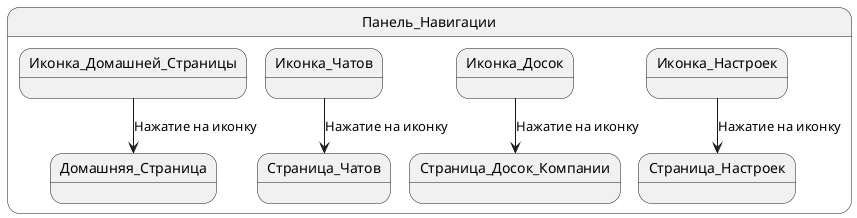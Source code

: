 @startuml navBar


'https://plantuml.com/state-diagram

state Панель_Навигации{
    Иконка_Домашней_Страницы --> Домашняя_Страница : Нажатие на иконку
    Иконка_Чатов --> Страница_Чатов : Нажатие на иконку
    Иконка_Досок --> Страница_Досок_Компании : Нажатие на иконку
    Иконка_Настроек --> Страница_Настроек: Нажатие на иконку
}
state Домашняя_Страница{

}
state Страница_Чатов{

}
state Страница_Досок_Компании{

}
state Страница_Настроек{

}

@enduml